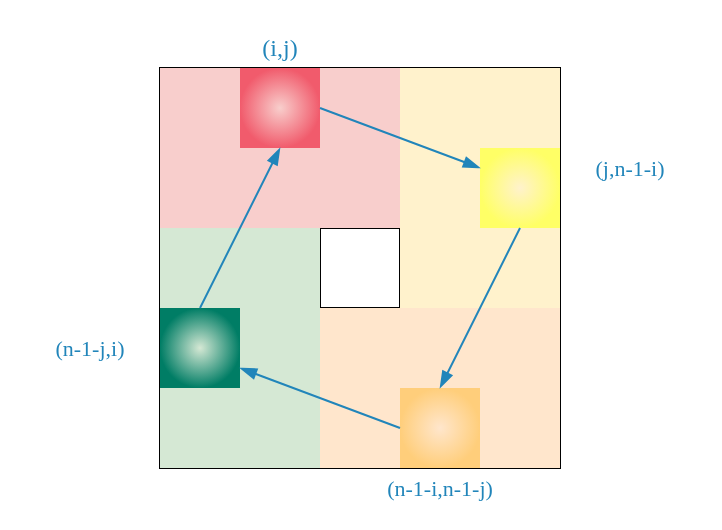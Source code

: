 <mxfile version="15.2.1" type="github">
  <diagram id="_wJF_g7P9HPV1aVkU8fN" name="Page-1">
    <mxGraphModel dx="771" dy="433" grid="1" gridSize="10" guides="1" tooltips="1" connect="1" arrows="1" fold="1" page="1" pageScale="1" pageWidth="827" pageHeight="1169" math="0" shadow="0">
      <root>
        <mxCell id="0" />
        <mxCell id="1" parent="0" />
        <mxCell id="H1FAHQAUZJYMYiSX6TXz-137" value="" style="shape=table;startSize=0;container=1;collapsible=0;childLayout=tableLayout;" vertex="1" parent="1">
          <mxGeometry x="280" y="160" width="200" height="200" as="geometry" />
        </mxCell>
        <mxCell id="H1FAHQAUZJYMYiSX6TXz-138" value="" style="shape=partialRectangle;collapsible=0;dropTarget=0;pointerEvents=0;fillColor=none;top=0;left=0;bottom=0;right=0;points=[[0,0.5],[1,0.5]];portConstraint=eastwest;" vertex="1" parent="H1FAHQAUZJYMYiSX6TXz-137">
          <mxGeometry width="200" height="40" as="geometry" />
        </mxCell>
        <mxCell id="H1FAHQAUZJYMYiSX6TXz-139" value="" style="shape=partialRectangle;html=1;whiteSpace=wrap;connectable=0;overflow=hidden;fillColor=#f8cecc;top=0;left=0;bottom=0;right=0;pointerEvents=1;strokeColor=#b85450;" vertex="1" parent="H1FAHQAUZJYMYiSX6TXz-138">
          <mxGeometry width="40" height="40" as="geometry" />
        </mxCell>
        <mxCell id="H1FAHQAUZJYMYiSX6TXz-140" value="" style="shape=partialRectangle;html=1;whiteSpace=wrap;connectable=0;overflow=hidden;fillColor=#f8cecc;top=0;left=0;bottom=0;right=0;pointerEvents=1;strokeColor=#007D65;labelBorderColor=none;labelBackgroundColor=none;gradientColor=#F15B6C;gradientDirection=radial;" vertex="1" parent="H1FAHQAUZJYMYiSX6TXz-138">
          <mxGeometry x="40" width="40" height="40" as="geometry" />
        </mxCell>
        <mxCell id="H1FAHQAUZJYMYiSX6TXz-141" value="" style="shape=partialRectangle;html=1;whiteSpace=wrap;connectable=0;overflow=hidden;fillColor=#f8cecc;top=0;left=0;bottom=0;right=0;pointerEvents=1;strokeColor=#b85450;" vertex="1" parent="H1FAHQAUZJYMYiSX6TXz-138">
          <mxGeometry x="80" width="40" height="40" as="geometry" />
        </mxCell>
        <mxCell id="H1FAHQAUZJYMYiSX6TXz-142" value="" style="shape=partialRectangle;html=1;whiteSpace=wrap;connectable=0;overflow=hidden;fillColor=#fff2cc;top=0;left=0;bottom=0;right=0;pointerEvents=1;strokeColor=#d6b656;" vertex="1" parent="H1FAHQAUZJYMYiSX6TXz-138">
          <mxGeometry x="120" width="40" height="40" as="geometry" />
        </mxCell>
        <mxCell id="H1FAHQAUZJYMYiSX6TXz-143" value="" style="shape=partialRectangle;html=1;whiteSpace=wrap;connectable=0;overflow=hidden;fillColor=#fff2cc;top=0;left=0;bottom=0;right=0;pointerEvents=1;strokeColor=#d6b656;" vertex="1" parent="H1FAHQAUZJYMYiSX6TXz-138">
          <mxGeometry x="160" width="40" height="40" as="geometry" />
        </mxCell>
        <mxCell id="H1FAHQAUZJYMYiSX6TXz-144" value="" style="shape=partialRectangle;collapsible=0;dropTarget=0;pointerEvents=0;fillColor=none;top=0;left=0;bottom=0;right=0;points=[[0,0.5],[1,0.5]];portConstraint=eastwest;" vertex="1" parent="H1FAHQAUZJYMYiSX6TXz-137">
          <mxGeometry y="40" width="200" height="40" as="geometry" />
        </mxCell>
        <mxCell id="H1FAHQAUZJYMYiSX6TXz-145" value="" style="shape=partialRectangle;html=1;whiteSpace=wrap;connectable=0;overflow=hidden;fillColor=#f8cecc;top=0;left=0;bottom=0;right=0;pointerEvents=1;strokeColor=#b85450;" vertex="1" parent="H1FAHQAUZJYMYiSX6TXz-144">
          <mxGeometry width="40" height="40" as="geometry" />
        </mxCell>
        <mxCell id="H1FAHQAUZJYMYiSX6TXz-146" value="" style="shape=partialRectangle;html=1;whiteSpace=wrap;connectable=0;overflow=hidden;fillColor=#f8cecc;top=0;left=0;bottom=0;right=0;pointerEvents=1;strokeColor=#b85450;" vertex="1" parent="H1FAHQAUZJYMYiSX6TXz-144">
          <mxGeometry x="40" width="40" height="40" as="geometry" />
        </mxCell>
        <mxCell id="H1FAHQAUZJYMYiSX6TXz-147" value="" style="shape=partialRectangle;html=1;whiteSpace=wrap;connectable=0;overflow=hidden;fillColor=#f8cecc;top=0;left=0;bottom=0;right=0;pointerEvents=1;strokeColor=#b85450;" vertex="1" parent="H1FAHQAUZJYMYiSX6TXz-144">
          <mxGeometry x="80" width="40" height="40" as="geometry" />
        </mxCell>
        <mxCell id="H1FAHQAUZJYMYiSX6TXz-148" value="" style="shape=partialRectangle;html=1;whiteSpace=wrap;connectable=0;overflow=hidden;fillColor=#fff2cc;top=0;left=0;bottom=0;right=0;pointerEvents=1;strokeColor=#d6b656;" vertex="1" parent="H1FAHQAUZJYMYiSX6TXz-144">
          <mxGeometry x="120" width="40" height="40" as="geometry" />
        </mxCell>
        <mxCell id="H1FAHQAUZJYMYiSX6TXz-149" value="" style="shape=partialRectangle;html=1;whiteSpace=wrap;connectable=0;overflow=hidden;fillColor=#fff2cc;top=0;left=0;bottom=0;right=0;pointerEvents=1;strokeColor=#d6b656;fontSize=7;gradientDirection=radial;gradientColor=#FFFF66;" vertex="1" parent="H1FAHQAUZJYMYiSX6TXz-144">
          <mxGeometry x="160" width="40" height="40" as="geometry" />
        </mxCell>
        <mxCell id="H1FAHQAUZJYMYiSX6TXz-150" value="" style="shape=partialRectangle;collapsible=0;dropTarget=0;pointerEvents=0;fillColor=none;top=0;left=0;bottom=0;right=0;points=[[0,0.5],[1,0.5]];portConstraint=eastwest;" vertex="1" parent="H1FAHQAUZJYMYiSX6TXz-137">
          <mxGeometry y="80" width="200" height="40" as="geometry" />
        </mxCell>
        <mxCell id="H1FAHQAUZJYMYiSX6TXz-151" value="" style="shape=partialRectangle;html=1;whiteSpace=wrap;connectable=0;overflow=hidden;fillColor=#d5e8d4;top=0;left=0;bottom=0;right=0;pointerEvents=1;strokeColor=#82b366;" vertex="1" parent="H1FAHQAUZJYMYiSX6TXz-150">
          <mxGeometry width="40" height="40" as="geometry" />
        </mxCell>
        <mxCell id="H1FAHQAUZJYMYiSX6TXz-152" value="" style="shape=partialRectangle;html=1;whiteSpace=wrap;connectable=0;overflow=hidden;fillColor=#d5e8d4;top=0;left=0;bottom=0;right=0;pointerEvents=1;strokeColor=#82b366;" vertex="1" parent="H1FAHQAUZJYMYiSX6TXz-150">
          <mxGeometry x="40" width="40" height="40" as="geometry" />
        </mxCell>
        <mxCell id="H1FAHQAUZJYMYiSX6TXz-153" value="" style="shape=partialRectangle;html=1;whiteSpace=wrap;connectable=0;overflow=hidden;fillColor=none;top=0;left=0;bottom=0;right=0;pointerEvents=1;" vertex="1" parent="H1FAHQAUZJYMYiSX6TXz-150">
          <mxGeometry x="80" width="40" height="40" as="geometry" />
        </mxCell>
        <mxCell id="H1FAHQAUZJYMYiSX6TXz-154" value="" style="shape=partialRectangle;html=1;whiteSpace=wrap;connectable=0;overflow=hidden;fillColor=#fff2cc;top=0;left=0;bottom=0;right=0;pointerEvents=1;strokeColor=#d6b656;" vertex="1" parent="H1FAHQAUZJYMYiSX6TXz-150">
          <mxGeometry x="120" width="40" height="40" as="geometry" />
        </mxCell>
        <mxCell id="H1FAHQAUZJYMYiSX6TXz-155" value="" style="shape=partialRectangle;html=1;whiteSpace=wrap;connectable=0;overflow=hidden;fillColor=#fff2cc;top=0;left=0;bottom=0;right=0;pointerEvents=1;strokeColor=#d6b656;" vertex="1" parent="H1FAHQAUZJYMYiSX6TXz-150">
          <mxGeometry x="160" width="40" height="40" as="geometry" />
        </mxCell>
        <mxCell id="H1FAHQAUZJYMYiSX6TXz-156" value="" style="shape=partialRectangle;collapsible=0;dropTarget=0;pointerEvents=0;fillColor=none;top=0;left=0;bottom=0;right=0;points=[[0,0.5],[1,0.5]];portConstraint=eastwest;" vertex="1" parent="H1FAHQAUZJYMYiSX6TXz-137">
          <mxGeometry y="120" width="200" height="40" as="geometry" />
        </mxCell>
        <mxCell id="H1FAHQAUZJYMYiSX6TXz-157" value="" style="shape=partialRectangle;html=1;whiteSpace=wrap;connectable=0;overflow=hidden;fillColor=#d5e8d4;top=0;left=0;bottom=0;right=0;pointerEvents=1;strokeColor=#82b366;strokeWidth=3;gradientDirection=radial;gradientColor=#007D65;" vertex="1" parent="H1FAHQAUZJYMYiSX6TXz-156">
          <mxGeometry width="40" height="40" as="geometry" />
        </mxCell>
        <mxCell id="H1FAHQAUZJYMYiSX6TXz-158" value="" style="shape=partialRectangle;html=1;whiteSpace=wrap;connectable=0;overflow=hidden;fillColor=#d5e8d4;top=0;left=0;bottom=0;right=0;pointerEvents=1;strokeColor=#82b366;" vertex="1" parent="H1FAHQAUZJYMYiSX6TXz-156">
          <mxGeometry x="40" width="40" height="40" as="geometry" />
        </mxCell>
        <mxCell id="H1FAHQAUZJYMYiSX6TXz-159" value="" style="shape=partialRectangle;html=1;whiteSpace=wrap;connectable=0;overflow=hidden;fillColor=#ffe6cc;top=0;left=0;bottom=0;right=0;pointerEvents=1;strokeColor=#d79b00;" vertex="1" parent="H1FAHQAUZJYMYiSX6TXz-156">
          <mxGeometry x="80" width="40" height="40" as="geometry" />
        </mxCell>
        <mxCell id="H1FAHQAUZJYMYiSX6TXz-160" value="" style="shape=partialRectangle;html=1;whiteSpace=wrap;connectable=0;overflow=hidden;fillColor=#ffe6cc;top=0;left=0;bottom=0;right=0;pointerEvents=1;strokeColor=#d79b00;" vertex="1" parent="H1FAHQAUZJYMYiSX6TXz-156">
          <mxGeometry x="120" width="40" height="40" as="geometry" />
        </mxCell>
        <mxCell id="H1FAHQAUZJYMYiSX6TXz-161" value="" style="shape=partialRectangle;html=1;whiteSpace=wrap;connectable=0;overflow=hidden;fillColor=#ffe6cc;top=0;left=0;bottom=0;right=0;pointerEvents=1;strokeColor=#d79b00;" vertex="1" parent="H1FAHQAUZJYMYiSX6TXz-156">
          <mxGeometry x="160" width="40" height="40" as="geometry" />
        </mxCell>
        <mxCell id="H1FAHQAUZJYMYiSX6TXz-162" value="" style="shape=partialRectangle;collapsible=0;dropTarget=0;pointerEvents=0;fillColor=none;top=0;left=0;bottom=0;right=0;points=[[0,0.5],[1,0.5]];portConstraint=eastwest;" vertex="1" parent="H1FAHQAUZJYMYiSX6TXz-137">
          <mxGeometry y="160" width="200" height="40" as="geometry" />
        </mxCell>
        <mxCell id="H1FAHQAUZJYMYiSX6TXz-163" value="" style="shape=partialRectangle;html=1;whiteSpace=wrap;connectable=0;overflow=hidden;fillColor=#d5e8d4;top=0;left=0;bottom=0;right=0;pointerEvents=1;strokeColor=#82b366;" vertex="1" parent="H1FAHQAUZJYMYiSX6TXz-162">
          <mxGeometry width="40" height="40" as="geometry" />
        </mxCell>
        <mxCell id="H1FAHQAUZJYMYiSX6TXz-164" value="" style="shape=partialRectangle;html=1;whiteSpace=wrap;connectable=0;overflow=hidden;fillColor=#d5e8d4;top=0;left=0;bottom=0;right=0;pointerEvents=1;strokeColor=#82b366;" vertex="1" parent="H1FAHQAUZJYMYiSX6TXz-162">
          <mxGeometry x="40" width="40" height="40" as="geometry" />
        </mxCell>
        <mxCell id="H1FAHQAUZJYMYiSX6TXz-165" value="" style="shape=partialRectangle;html=1;whiteSpace=wrap;connectable=0;overflow=hidden;fillColor=#ffe6cc;top=0;left=0;bottom=0;right=0;pointerEvents=1;strokeColor=#d79b00;" vertex="1" parent="H1FAHQAUZJYMYiSX6TXz-162">
          <mxGeometry x="80" width="40" height="40" as="geometry" />
        </mxCell>
        <mxCell id="H1FAHQAUZJYMYiSX6TXz-166" value="" style="shape=partialRectangle;html=1;whiteSpace=wrap;connectable=0;overflow=hidden;fillColor=#ffe6cc;top=0;left=0;bottom=0;right=0;pointerEvents=1;strokeColor=#d79b00;gradientDirection=radial;gradientColor=#FFCE7B;" vertex="1" parent="H1FAHQAUZJYMYiSX6TXz-162">
          <mxGeometry x="120" width="40" height="40" as="geometry" />
        </mxCell>
        <mxCell id="H1FAHQAUZJYMYiSX6TXz-167" value="" style="shape=partialRectangle;html=1;whiteSpace=wrap;connectable=0;overflow=hidden;fillColor=#ffe6cc;top=0;left=0;bottom=0;right=0;pointerEvents=1;strokeColor=#d79b00;" vertex="1" parent="H1FAHQAUZJYMYiSX6TXz-162">
          <mxGeometry x="160" width="40" height="40" as="geometry" />
        </mxCell>
        <mxCell id="H1FAHQAUZJYMYiSX6TXz-198" value="&lt;span style=&quot;color: rgb(33 , 133 , 186) ; font-family: &amp;#34;monaco&amp;#34; ; font-size: 11px&quot;&gt;(j,n-1-i)&lt;/span&gt;" style="text;html=1;strokeColor=none;fillColor=none;align=center;verticalAlign=middle;whiteSpace=wrap;rounded=0;fontSize=7;" vertex="1" parent="1">
          <mxGeometry x="480" y="200" width="70" height="20" as="geometry" />
        </mxCell>
        <mxCell id="H1FAHQAUZJYMYiSX6TXz-199" value="&lt;span style=&quot;color: rgb(33 , 133 , 186) ; font-family: &amp;#34;monaco&amp;#34; ; font-size: 11px&quot;&gt;(n-1-i,n-1-j)&lt;/span&gt;" style="text;html=1;strokeColor=none;fillColor=none;align=center;verticalAlign=middle;whiteSpace=wrap;rounded=0;fontSize=7;" vertex="1" parent="1">
          <mxGeometry x="370" y="360" width="100" height="20" as="geometry" />
        </mxCell>
        <mxCell id="H1FAHQAUZJYMYiSX6TXz-200" value="&lt;span style=&quot;color: rgb(33 , 133 , 186) ; font-family: &amp;#34;monaco&amp;#34; ; font-size: 11px&quot;&gt;(n-1-j,i)&lt;/span&gt;" style="text;html=1;strokeColor=none;fillColor=none;align=center;verticalAlign=middle;whiteSpace=wrap;rounded=0;fontSize=7;" vertex="1" parent="1">
          <mxGeometry x="210" y="290" width="70" height="20" as="geometry" />
        </mxCell>
        <mxCell id="H1FAHQAUZJYMYiSX6TXz-201" value="&#xa;&#xa;&lt;span style=&quot;color: rgb(33, 133, 186); font-family: monaco; font-size: 12px; font-style: normal; font-weight: 400; letter-spacing: normal; text-align: center; text-indent: 0px; text-transform: none; word-spacing: 0px; display: inline; float: none;&quot;&gt;(i,j)&lt;/span&gt;&#xa;&#xa;" style="text;html=1;strokeColor=none;fillColor=none;align=center;verticalAlign=middle;whiteSpace=wrap;rounded=0;labelBackgroundColor=none;fontSize=7;" vertex="1" parent="1">
          <mxGeometry x="320" y="140" width="40" height="20" as="geometry" />
        </mxCell>
        <mxCell id="H1FAHQAUZJYMYiSX6TXz-202" value="" style="endArrow=none;html=1;fontSize=7;endFill=0;strokeColor=#2185BA;startArrow=blockThin;startFill=1;" edge="1" parent="1">
          <mxGeometry width="50" height="50" relative="1" as="geometry">
            <mxPoint x="320" y="310" as="sourcePoint" />
            <mxPoint x="400" y="340" as="targetPoint" />
          </mxGeometry>
        </mxCell>
        <mxCell id="H1FAHQAUZJYMYiSX6TXz-204" value="" style="endArrow=blockThin;html=1;fontSize=7;endFill=1;strokeColor=#2185BA;" edge="1" parent="1">
          <mxGeometry width="50" height="50" relative="1" as="geometry">
            <mxPoint x="460" y="240" as="sourcePoint" />
            <mxPoint x="420" y="320" as="targetPoint" />
          </mxGeometry>
        </mxCell>
        <mxCell id="H1FAHQAUZJYMYiSX6TXz-205" value="" style="endArrow=none;html=1;fontSize=7;endFill=0;strokeColor=#2185BA;startArrow=blockThin;startFill=1;" edge="1" parent="1">
          <mxGeometry width="50" height="50" relative="1" as="geometry">
            <mxPoint x="340" y="200" as="sourcePoint" />
            <mxPoint x="300" y="280" as="targetPoint" />
          </mxGeometry>
        </mxCell>
        <mxCell id="H1FAHQAUZJYMYiSX6TXz-206" value="" style="endArrow=blockThin;html=1;fontSize=7;endFill=1;strokeColor=#2185BA;" edge="1" parent="1">
          <mxGeometry width="50" height="50" relative="1" as="geometry">
            <mxPoint x="360" y="180" as="sourcePoint" />
            <mxPoint x="440" y="210" as="targetPoint" />
          </mxGeometry>
        </mxCell>
        <mxCell id="H1FAHQAUZJYMYiSX6TXz-207" value="" style="rounded=0;whiteSpace=wrap;html=1;labelBackgroundColor=none;fontSize=7;strokeColor=none;strokeWidth=5;gradientDirection=radial;fillColor=none;" vertex="1" parent="1">
          <mxGeometry x="200" y="130" width="360" height="260" as="geometry" />
        </mxCell>
      </root>
    </mxGraphModel>
  </diagram>
</mxfile>
